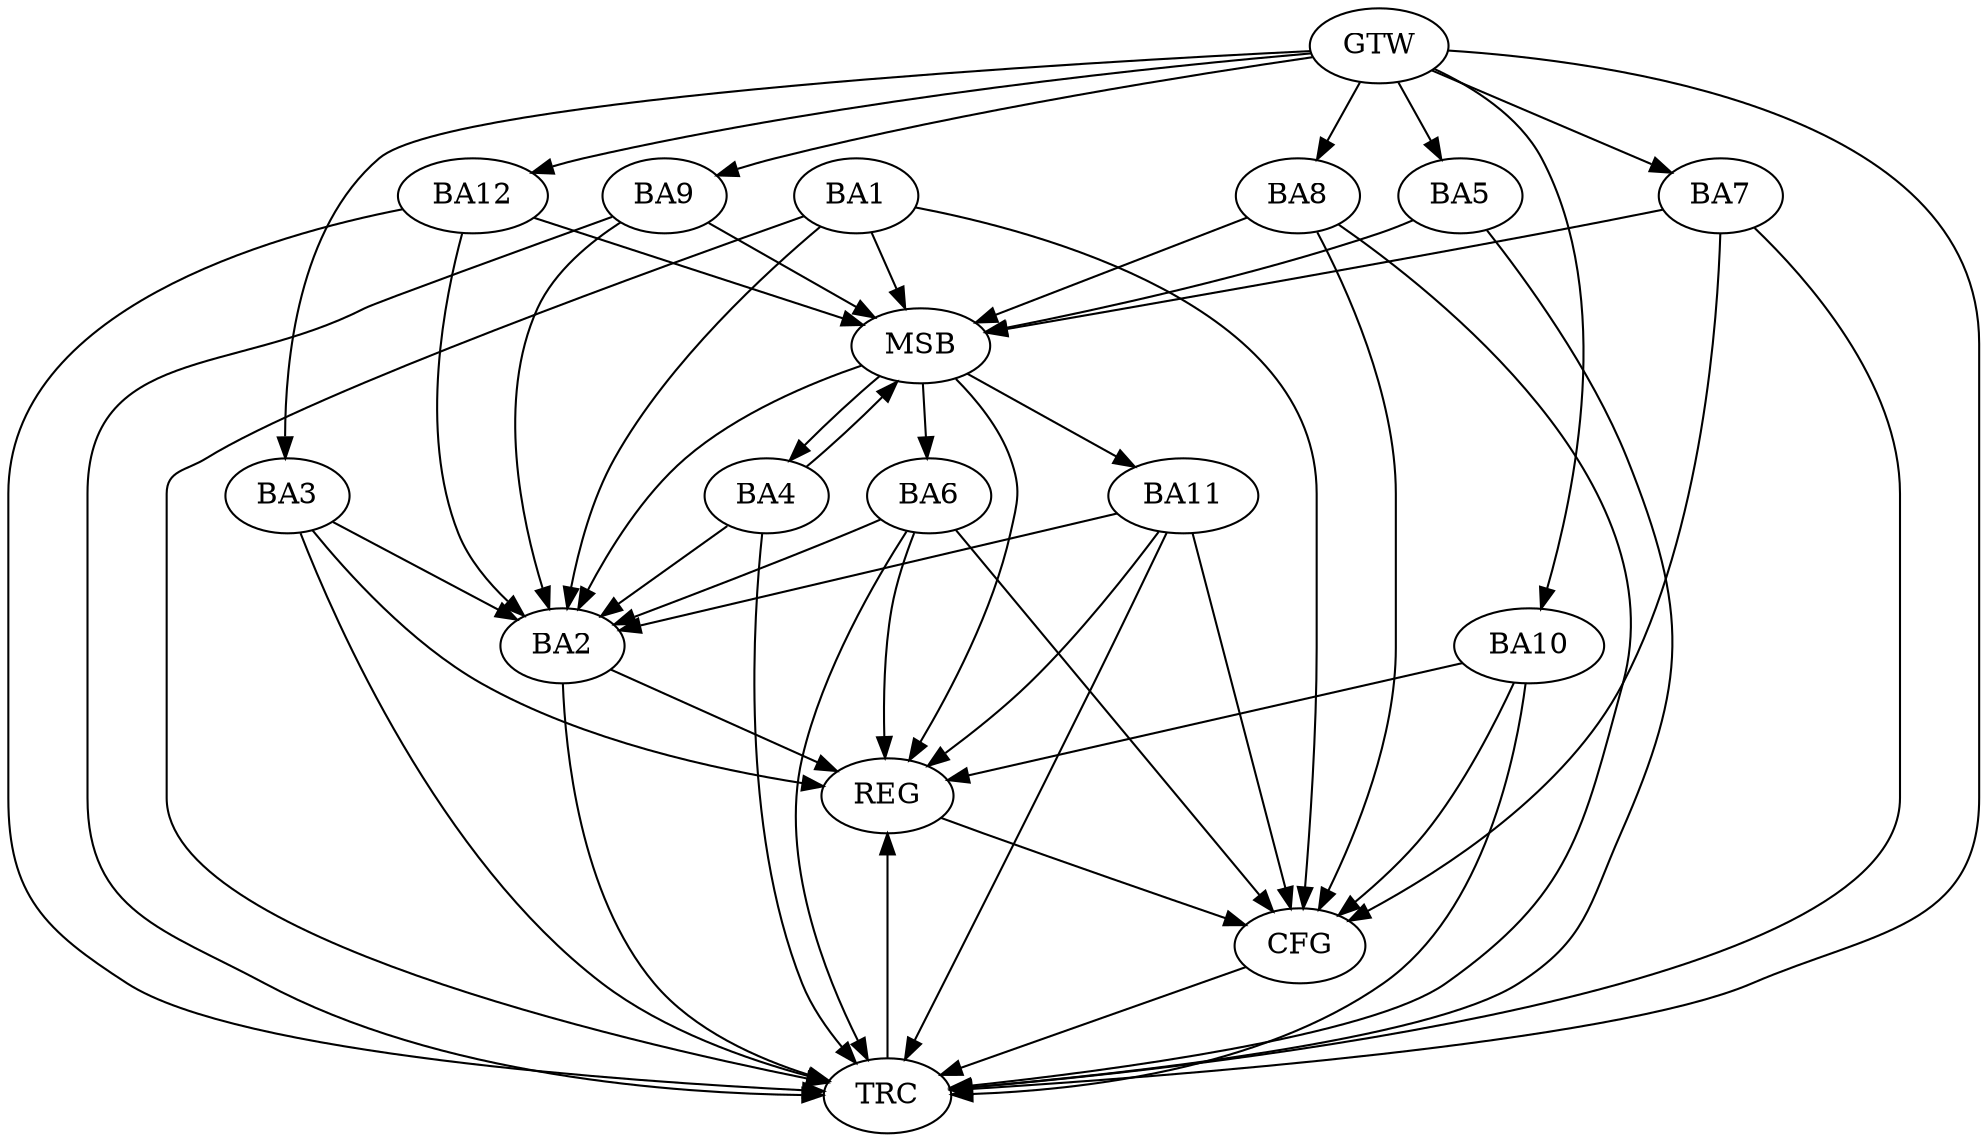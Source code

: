strict digraph G {
  BA1 [ label="BA1" ];
  BA2 [ label="BA2" ];
  BA3 [ label="BA3" ];
  BA4 [ label="BA4" ];
  BA5 [ label="BA5" ];
  BA6 [ label="BA6" ];
  BA7 [ label="BA7" ];
  BA8 [ label="BA8" ];
  BA9 [ label="BA9" ];
  BA10 [ label="BA10" ];
  BA11 [ label="BA11" ];
  BA12 [ label="BA12" ];
  GTW [ label="GTW" ];
  REG [ label="REG" ];
  MSB [ label="MSB" ];
  CFG [ label="CFG" ];
  TRC [ label="TRC" ];
  BA3 -> BA2;
  BA6 -> BA2;
  GTW -> BA3;
  GTW -> BA5;
  GTW -> BA7;
  GTW -> BA8;
  GTW -> BA9;
  GTW -> BA10;
  GTW -> BA12;
  BA2 -> REG;
  BA3 -> REG;
  BA6 -> REG;
  BA10 -> REG;
  BA11 -> REG;
  BA1 -> MSB;
  MSB -> BA2;
  MSB -> REG;
  BA4 -> MSB;
  BA5 -> MSB;
  MSB -> BA4;
  BA7 -> MSB;
  MSB -> BA6;
  BA8 -> MSB;
  BA9 -> MSB;
  BA12 -> MSB;
  MSB -> BA11;
  BA6 -> CFG;
  BA10 -> CFG;
  BA11 -> CFG;
  BA8 -> CFG;
  BA1 -> CFG;
  BA7 -> CFG;
  REG -> CFG;
  BA1 -> TRC;
  BA2 -> TRC;
  BA3 -> TRC;
  BA4 -> TRC;
  BA5 -> TRC;
  BA6 -> TRC;
  BA7 -> TRC;
  BA8 -> TRC;
  BA9 -> TRC;
  BA10 -> TRC;
  BA11 -> TRC;
  BA12 -> TRC;
  GTW -> TRC;
  CFG -> TRC;
  TRC -> REG;
  BA11 -> BA2;
  BA12 -> BA2;
  BA4 -> BA2;
  BA9 -> BA2;
  BA1 -> BA2;
}
